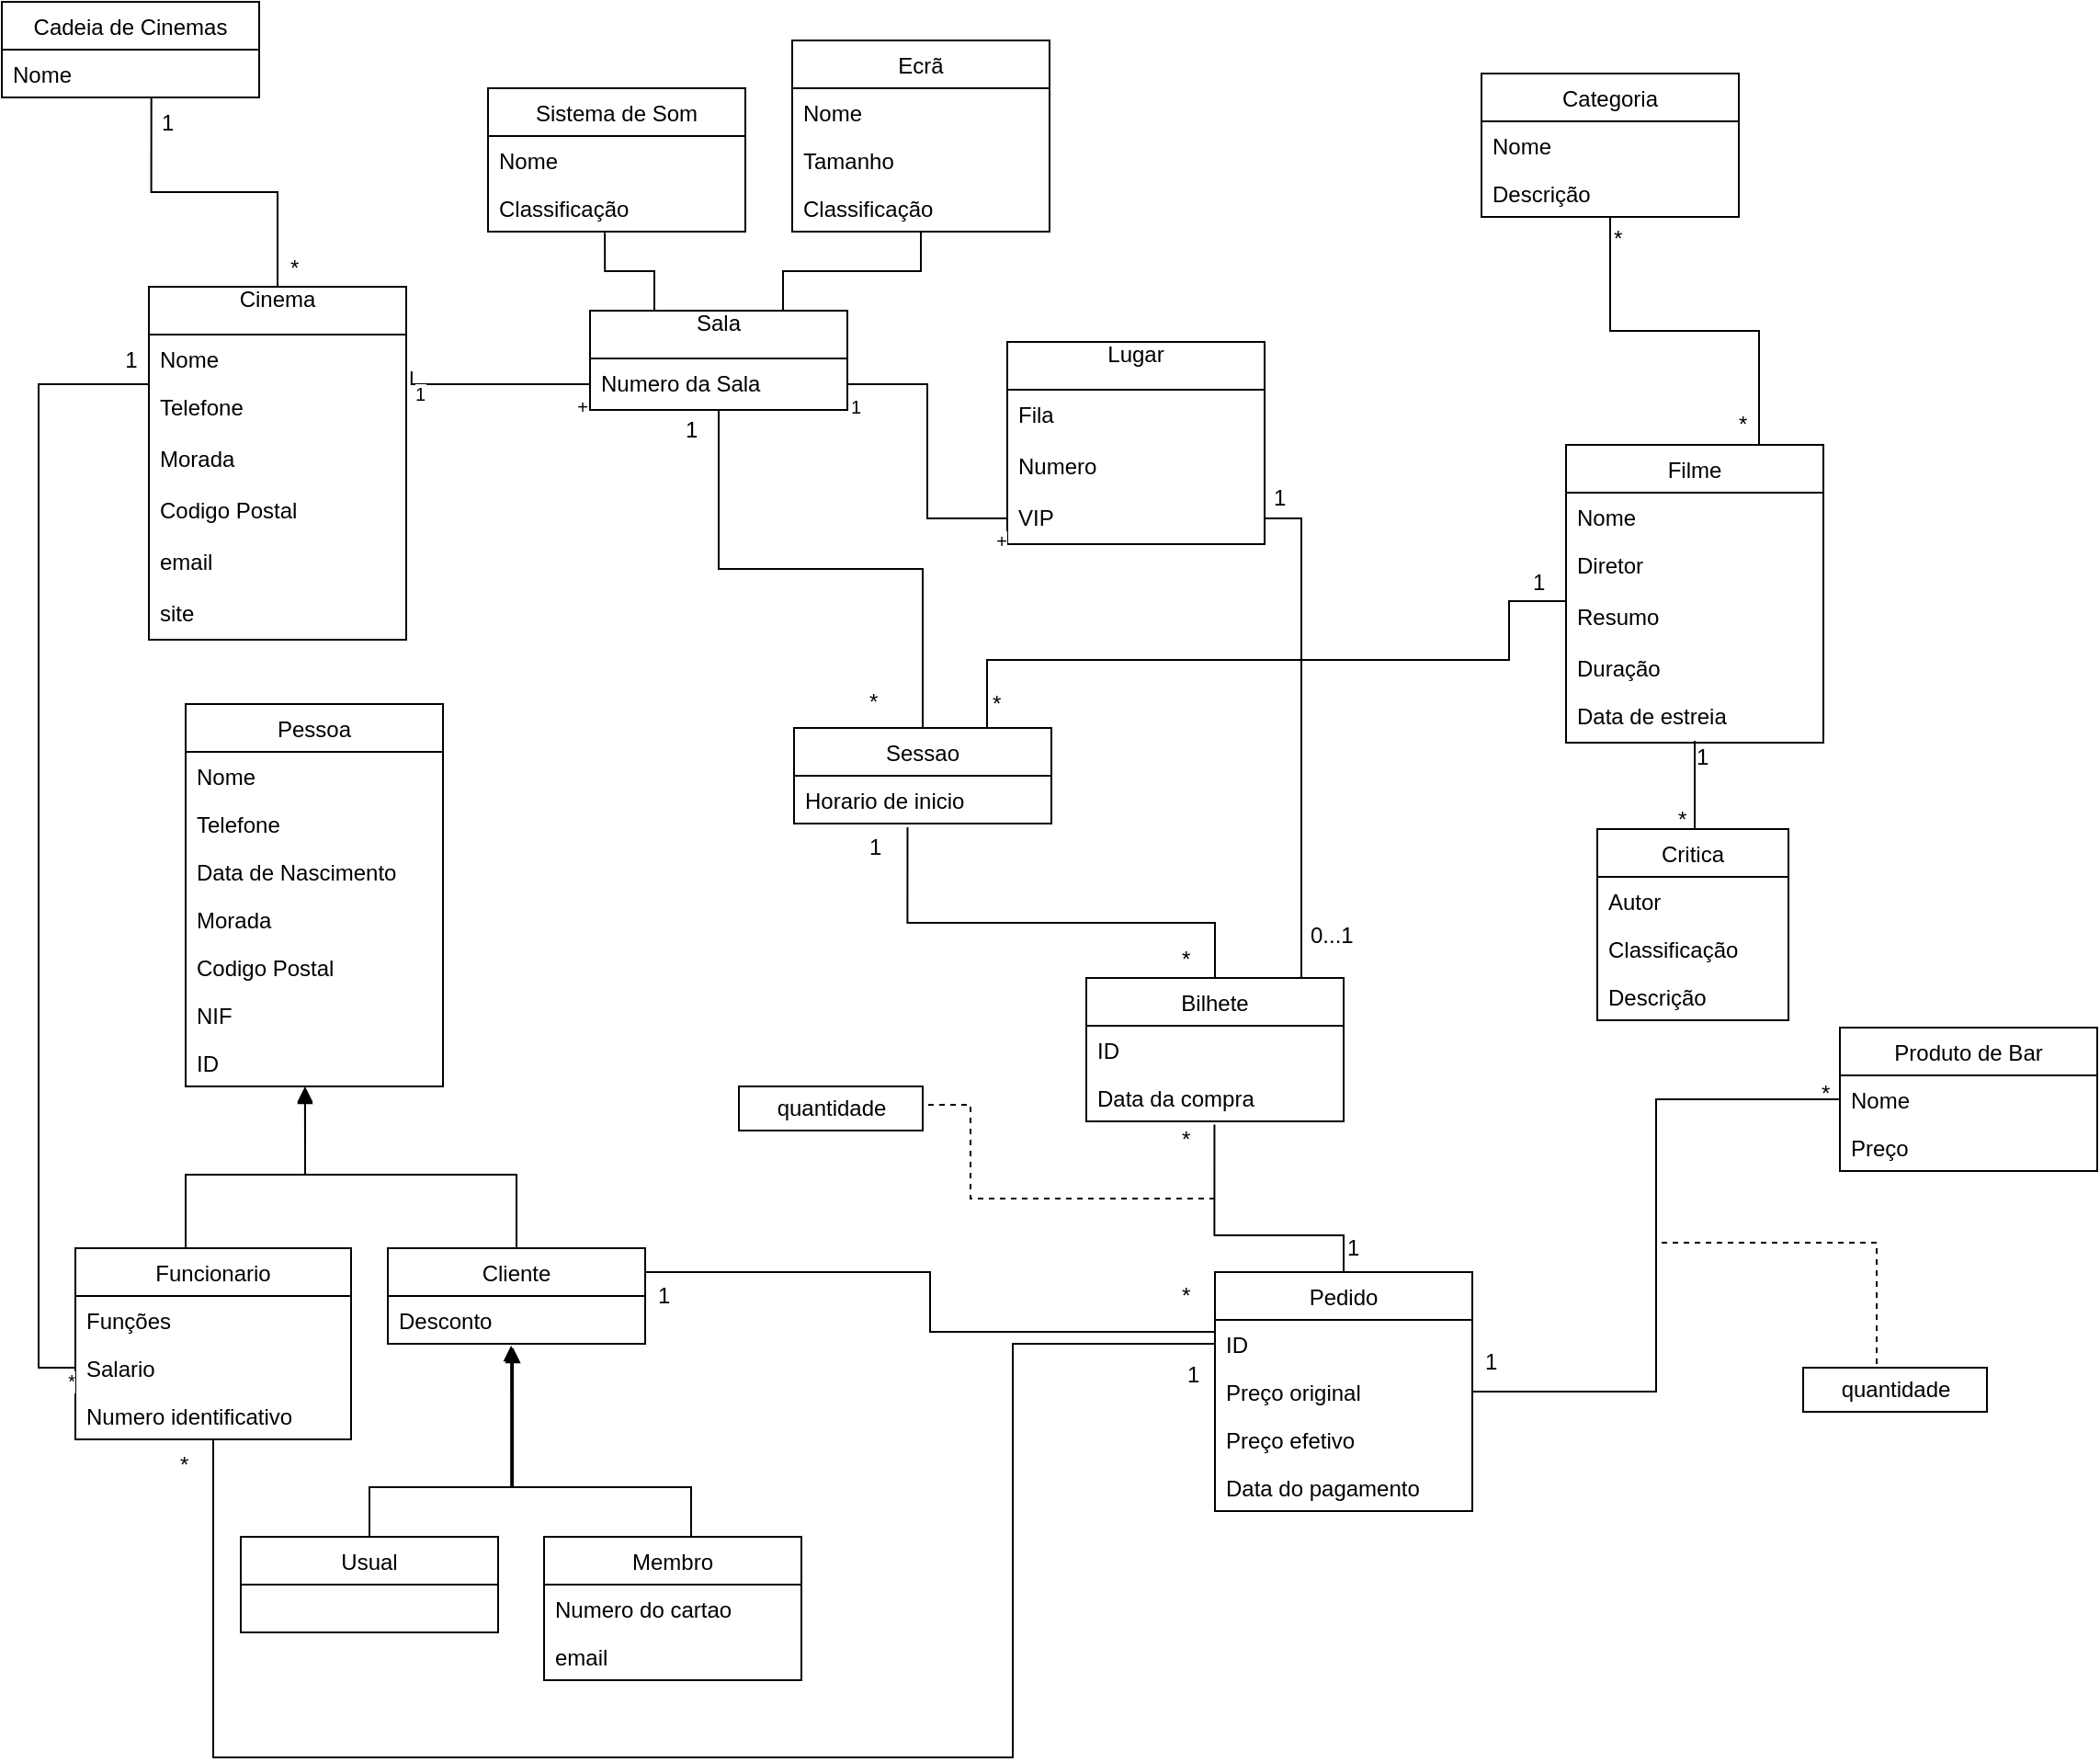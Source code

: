 <mxfile version="10.4.4" type="github"><diagram id="Kp8FJVnR5fd-pl3Z1bte" name="Page-1"><mxGraphModel dx="1327" dy="778" grid="1" gridSize="10" guides="1" tooltips="1" connect="1" arrows="1" fold="1" page="1" pageScale="1" pageWidth="850" pageHeight="1100" math="0" shadow="0"><root><mxCell id="0"/><mxCell id="1" parent="0"/><mxCell id="maXZYBN0RZQK-sku0h1z-110" style="edgeStyle=orthogonalEdgeStyle;rounded=0;orthogonalLoop=1;jettySize=auto;html=1;exitX=0.5;exitY=0;exitDx=0;exitDy=0;entryX=0.581;entryY=1.002;entryDx=0;entryDy=0;entryPerimeter=0;endArrow=none;endFill=0;" parent="1" source="maXZYBN0RZQK-sku0h1z-1" target="maXZYBN0RZQK-sku0h1z-107" edge="1"><mxGeometry relative="1" as="geometry"/></mxCell><mxCell id="maXZYBN0RZQK-sku0h1z-1" value="Cinema&#xA;" style="swimlane;fontStyle=0;childLayout=stackLayout;horizontal=1;startSize=26;fillColor=none;horizontalStack=0;resizeParent=1;resizeParentMax=0;resizeLast=0;collapsible=1;marginBottom=0;" parent="1" vertex="1"><mxGeometry x="100" y="174" width="140" height="192" as="geometry"/></mxCell><mxCell id="maXZYBN0RZQK-sku0h1z-2" value="Nome" style="text;strokeColor=none;fillColor=none;align=left;verticalAlign=top;spacingLeft=4;spacingRight=4;overflow=hidden;rotatable=0;points=[[0,0.5],[1,0.5]];portConstraint=eastwest;" parent="maXZYBN0RZQK-sku0h1z-1" vertex="1"><mxGeometry y="26" width="140" height="26" as="geometry"/></mxCell><mxCell id="maXZYBN0RZQK-sku0h1z-3" value="Telefone" style="text;strokeColor=none;fillColor=none;align=left;verticalAlign=top;spacingLeft=4;spacingRight=4;overflow=hidden;rotatable=0;points=[[0,0.5],[1,0.5]];portConstraint=eastwest;" parent="maXZYBN0RZQK-sku0h1z-1" vertex="1"><mxGeometry y="52" width="140" height="28" as="geometry"/></mxCell><mxCell id="maXZYBN0RZQK-sku0h1z-4" value="Morada" style="text;strokeColor=none;fillColor=none;align=left;verticalAlign=top;spacingLeft=4;spacingRight=4;overflow=hidden;rotatable=0;points=[[0,0.5],[1,0.5]];portConstraint=eastwest;" parent="maXZYBN0RZQK-sku0h1z-1" vertex="1"><mxGeometry y="80" width="140" height="28" as="geometry"/></mxCell><mxCell id="maXZYBN0RZQK-sku0h1z-5" value="Codigo Postal" style="text;strokeColor=none;fillColor=none;align=left;verticalAlign=top;spacingLeft=4;spacingRight=4;overflow=hidden;rotatable=0;points=[[0,0.5],[1,0.5]];portConstraint=eastwest;" parent="maXZYBN0RZQK-sku0h1z-1" vertex="1"><mxGeometry y="108" width="140" height="28" as="geometry"/></mxCell><mxCell id="maXZYBN0RZQK-sku0h1z-6" value="email" style="text;strokeColor=none;fillColor=none;align=left;verticalAlign=top;spacingLeft=4;spacingRight=4;overflow=hidden;rotatable=0;points=[[0,0.5],[1,0.5]];portConstraint=eastwest;" parent="maXZYBN0RZQK-sku0h1z-1" vertex="1"><mxGeometry y="136" width="140" height="28" as="geometry"/></mxCell><mxCell id="maXZYBN0RZQK-sku0h1z-7" value="site" style="text;strokeColor=none;fillColor=none;align=left;verticalAlign=top;spacingLeft=4;spacingRight=4;overflow=hidden;rotatable=0;points=[[0,0.5],[1,0.5]];portConstraint=eastwest;" parent="maXZYBN0RZQK-sku0h1z-1" vertex="1"><mxGeometry y="164" width="140" height="28" as="geometry"/></mxCell><mxCell id="maXZYBN0RZQK-sku0h1z-8" style="edgeStyle=orthogonalEdgeStyle;rounded=0;orthogonalLoop=1;jettySize=auto;html=1;exitX=0.25;exitY=0;exitDx=0;exitDy=0;entryX=0.454;entryY=1.026;entryDx=0;entryDy=0;entryPerimeter=0;endArrow=none;endFill=0;" parent="1" source="maXZYBN0RZQK-sku0h1z-10" target="maXZYBN0RZQK-sku0h1z-100" edge="1"><mxGeometry relative="1" as="geometry"/></mxCell><mxCell id="maXZYBN0RZQK-sku0h1z-9" style="edgeStyle=orthogonalEdgeStyle;rounded=0;orthogonalLoop=1;jettySize=auto;html=1;exitX=0.75;exitY=0;exitDx=0;exitDy=0;entryX=0.5;entryY=1;entryDx=0;entryDy=0;endArrow=none;endFill=0;" parent="1" source="maXZYBN0RZQK-sku0h1z-10" target="maXZYBN0RZQK-sku0h1z-101" edge="1"><mxGeometry relative="1" as="geometry"/></mxCell><mxCell id="maXZYBN0RZQK-sku0h1z-10" value="Sala&#xA;" style="swimlane;fontStyle=0;childLayout=stackLayout;horizontal=1;startSize=26;fillColor=none;horizontalStack=0;resizeParent=1;resizeParentMax=0;resizeLast=0;collapsible=1;marginBottom=0;" parent="1" vertex="1"><mxGeometry x="340" y="187" width="140" height="54" as="geometry"/></mxCell><mxCell id="maXZYBN0RZQK-sku0h1z-11" value="Numero da Sala" style="text;strokeColor=none;fillColor=none;align=left;verticalAlign=top;spacingLeft=4;spacingRight=4;overflow=hidden;rotatable=0;points=[[0,0.5],[1,0.5]];portConstraint=eastwest;" parent="maXZYBN0RZQK-sku0h1z-10" vertex="1"><mxGeometry y="26" width="140" height="28" as="geometry"/></mxCell><mxCell id="maXZYBN0RZQK-sku0h1z-12" value="" style="endArrow=none;html=1;endSize=12;startArrow=none;startSize=14;startFill=0;edgeStyle=orthogonalEdgeStyle;exitX=1.021;exitY=0.769;exitDx=0;exitDy=0;exitPerimeter=0;rounded=0;endFill=0;" parent="1" source="maXZYBN0RZQK-sku0h1z-2" target="maXZYBN0RZQK-sku0h1z-11" edge="1"><mxGeometry relative="1" as="geometry"><mxPoint x="110" y="345" as="sourcePoint"/><mxPoint x="270" y="345" as="targetPoint"/><Array as="points"><mxPoint x="243" y="227"/></Array></mxGeometry></mxCell><mxCell id="maXZYBN0RZQK-sku0h1z-13" value="1" style="resizable=0;html=1;align=left;verticalAlign=top;labelBackgroundColor=#ffffff;fontSize=10;" parent="maXZYBN0RZQK-sku0h1z-12" connectable="0" vertex="1"><mxGeometry x="-1" relative="1" as="geometry"/></mxCell><mxCell id="maXZYBN0RZQK-sku0h1z-14" value="+" style="resizable=0;html=1;align=right;verticalAlign=top;labelBackgroundColor=#ffffff;fontSize=10;" parent="maXZYBN0RZQK-sku0h1z-12" connectable="0" vertex="1"><mxGeometry x="1" relative="1" as="geometry"/></mxCell><mxCell id="maXZYBN0RZQK-sku0h1z-15" value="Lugar&#xA;" style="swimlane;fontStyle=0;childLayout=stackLayout;horizontal=1;startSize=26;fillColor=none;horizontalStack=0;resizeParent=1;resizeParentMax=0;resizeLast=0;collapsible=1;marginBottom=0;" parent="1" vertex="1"><mxGeometry x="567" y="204" width="140" height="110" as="geometry"/></mxCell><mxCell id="maXZYBN0RZQK-sku0h1z-16" value="Fila" style="text;strokeColor=none;fillColor=none;align=left;verticalAlign=top;spacingLeft=4;spacingRight=4;overflow=hidden;rotatable=0;points=[[0,0.5],[1,0.5]];portConstraint=eastwest;" parent="maXZYBN0RZQK-sku0h1z-15" vertex="1"><mxGeometry y="26" width="140" height="28" as="geometry"/></mxCell><mxCell id="maXZYBN0RZQK-sku0h1z-17" value="Numero" style="text;strokeColor=none;fillColor=none;align=left;verticalAlign=top;spacingLeft=4;spacingRight=4;overflow=hidden;rotatable=0;points=[[0,0.5],[1,0.5]];portConstraint=eastwest;" parent="maXZYBN0RZQK-sku0h1z-15" vertex="1"><mxGeometry y="54" width="140" height="28" as="geometry"/></mxCell><mxCell id="maXZYBN0RZQK-sku0h1z-18" value="VIP" style="text;strokeColor=none;fillColor=none;align=left;verticalAlign=top;spacingLeft=4;spacingRight=4;overflow=hidden;rotatable=0;points=[[0,0.5],[1,0.5]];portConstraint=eastwest;" parent="maXZYBN0RZQK-sku0h1z-15" vertex="1"><mxGeometry y="82" width="140" height="28" as="geometry"/></mxCell><mxCell id="maXZYBN0RZQK-sku0h1z-19" value="" style="endArrow=none;html=1;endSize=12;startArrow=none;startSize=14;startFill=0;edgeStyle=orthogonalEdgeStyle;exitX=1;exitY=0.5;exitDx=0;exitDy=0;rounded=0;endFill=0;" parent="1" source="maXZYBN0RZQK-sku0h1z-11" target="maXZYBN0RZQK-sku0h1z-18" edge="1"><mxGeometry relative="1" as="geometry"><mxPoint x="550" y="125" as="sourcePoint"/><mxPoint x="497" y="362" as="targetPoint"/></mxGeometry></mxCell><mxCell id="maXZYBN0RZQK-sku0h1z-20" value="1" style="resizable=0;html=1;align=left;verticalAlign=top;labelBackgroundColor=#ffffff;fontSize=10;" parent="maXZYBN0RZQK-sku0h1z-19" connectable="0" vertex="1"><mxGeometry x="-1" relative="1" as="geometry"/></mxCell><mxCell id="maXZYBN0RZQK-sku0h1z-21" value="+" style="resizable=0;html=1;align=right;verticalAlign=top;labelBackgroundColor=#ffffff;fontSize=10;" parent="maXZYBN0RZQK-sku0h1z-19" connectable="0" vertex="1"><mxGeometry x="1" relative="1" as="geometry"/></mxCell><mxCell id="maXZYBN0RZQK-sku0h1z-22" value="Pessoa" style="swimlane;fontStyle=0;childLayout=stackLayout;horizontal=1;startSize=26;fillColor=none;horizontalStack=0;resizeParent=1;resizeParentMax=0;resizeLast=0;collapsible=1;marginBottom=0;" parent="1" vertex="1"><mxGeometry x="120" y="401" width="140" height="208" as="geometry"/></mxCell><mxCell id="maXZYBN0RZQK-sku0h1z-23" value="Nome" style="text;strokeColor=none;fillColor=none;align=left;verticalAlign=top;spacingLeft=4;spacingRight=4;overflow=hidden;rotatable=0;points=[[0,0.5],[1,0.5]];portConstraint=eastwest;" parent="maXZYBN0RZQK-sku0h1z-22" vertex="1"><mxGeometry y="26" width="140" height="26" as="geometry"/></mxCell><mxCell id="maXZYBN0RZQK-sku0h1z-24" value="Telefone" style="text;strokeColor=none;fillColor=none;align=left;verticalAlign=top;spacingLeft=4;spacingRight=4;overflow=hidden;rotatable=0;points=[[0,0.5],[1,0.5]];portConstraint=eastwest;" parent="maXZYBN0RZQK-sku0h1z-22" vertex="1"><mxGeometry y="52" width="140" height="26" as="geometry"/></mxCell><mxCell id="maXZYBN0RZQK-sku0h1z-25" value="Data de Nascimento" style="text;strokeColor=none;fillColor=none;align=left;verticalAlign=top;spacingLeft=4;spacingRight=4;overflow=hidden;rotatable=0;points=[[0,0.5],[1,0.5]];portConstraint=eastwest;" parent="maXZYBN0RZQK-sku0h1z-22" vertex="1"><mxGeometry y="78" width="140" height="26" as="geometry"/></mxCell><mxCell id="maXZYBN0RZQK-sku0h1z-26" value="Morada" style="text;strokeColor=none;fillColor=none;align=left;verticalAlign=top;spacingLeft=4;spacingRight=4;overflow=hidden;rotatable=0;points=[[0,0.5],[1,0.5]];portConstraint=eastwest;" parent="maXZYBN0RZQK-sku0h1z-22" vertex="1"><mxGeometry y="104" width="140" height="26" as="geometry"/></mxCell><mxCell id="maXZYBN0RZQK-sku0h1z-27" value="Codigo Postal" style="text;strokeColor=none;fillColor=none;align=left;verticalAlign=top;spacingLeft=4;spacingRight=4;overflow=hidden;rotatable=0;points=[[0,0.5],[1,0.5]];portConstraint=eastwest;" parent="maXZYBN0RZQK-sku0h1z-22" vertex="1"><mxGeometry y="130" width="140" height="26" as="geometry"/></mxCell><mxCell id="maXZYBN0RZQK-sku0h1z-28" value="NIF" style="text;strokeColor=none;fillColor=none;align=left;verticalAlign=top;spacingLeft=4;spacingRight=4;overflow=hidden;rotatable=0;points=[[0,0.5],[1,0.5]];portConstraint=eastwest;" parent="maXZYBN0RZQK-sku0h1z-22" vertex="1"><mxGeometry y="156" width="140" height="26" as="geometry"/></mxCell><mxCell id="maXZYBN0RZQK-sku0h1z-29" value="ID" style="text;strokeColor=none;fillColor=none;align=left;verticalAlign=top;spacingLeft=4;spacingRight=4;overflow=hidden;rotatable=0;points=[[0,0.5],[1,0.5]];portConstraint=eastwest;" parent="maXZYBN0RZQK-sku0h1z-22" vertex="1"><mxGeometry y="182" width="140" height="26" as="geometry"/></mxCell><mxCell id="maXZYBN0RZQK-sku0h1z-30" style="edgeStyle=orthogonalEdgeStyle;rounded=0;orthogonalLoop=1;jettySize=auto;html=1;exitX=0.5;exitY=1;exitDx=0;exitDy=0;endArrow=none;endFill=0;entryX=0;entryY=0.75;entryDx=0;entryDy=0;" parent="1" source="maXZYBN0RZQK-sku0h1z-31" target="maXZYBN0RZQK-sku0h1z-81" edge="1"><mxGeometry relative="1" as="geometry"><mxPoint x="560" y="774" as="targetPoint"/><Array as="points"><mxPoint x="135" y="974"/><mxPoint x="570" y="974"/><mxPoint x="570" y="749"/></Array></mxGeometry></mxCell><mxCell id="maXZYBN0RZQK-sku0h1z-31" value="Funcionario" style="swimlane;fontStyle=0;childLayout=stackLayout;horizontal=1;startSize=26;fillColor=none;horizontalStack=0;resizeParent=1;resizeParentMax=0;resizeLast=0;collapsible=1;marginBottom=0;" parent="1" vertex="1"><mxGeometry x="60" y="697" width="150" height="104" as="geometry"/></mxCell><mxCell id="maXZYBN0RZQK-sku0h1z-32" value="Funções" style="text;strokeColor=none;fillColor=none;align=left;verticalAlign=top;spacingLeft=4;spacingRight=4;overflow=hidden;rotatable=0;points=[[0,0.5],[1,0.5]];portConstraint=eastwest;" parent="maXZYBN0RZQK-sku0h1z-31" vertex="1"><mxGeometry y="26" width="150" height="26" as="geometry"/></mxCell><mxCell id="maXZYBN0RZQK-sku0h1z-33" value="Salario" style="text;strokeColor=none;fillColor=none;align=left;verticalAlign=top;spacingLeft=4;spacingRight=4;overflow=hidden;rotatable=0;points=[[0,0.5],[1,0.5]];portConstraint=eastwest;" parent="maXZYBN0RZQK-sku0h1z-31" vertex="1"><mxGeometry y="52" width="150" height="26" as="geometry"/></mxCell><mxCell id="maXZYBN0RZQK-sku0h1z-34" value="Numero identificativo" style="text;strokeColor=none;fillColor=none;align=left;verticalAlign=top;spacingLeft=4;spacingRight=4;overflow=hidden;rotatable=0;points=[[0,0.5],[1,0.5]];portConstraint=eastwest;" parent="maXZYBN0RZQK-sku0h1z-31" vertex="1"><mxGeometry y="78" width="150" height="26" as="geometry"/></mxCell><mxCell id="maXZYBN0RZQK-sku0h1z-35" style="edgeStyle=orthogonalEdgeStyle;rounded=0;orthogonalLoop=1;jettySize=auto;html=1;exitX=1;exitY=0.25;exitDx=0;exitDy=0;entryX=0;entryY=0.25;entryDx=0;entryDy=0;endArrow=none;endFill=0;" parent="1" source="maXZYBN0RZQK-sku0h1z-36" target="maXZYBN0RZQK-sku0h1z-81" edge="1"><mxGeometry relative="1" as="geometry"/></mxCell><mxCell id="maXZYBN0RZQK-sku0h1z-36" value="Cliente" style="swimlane;fontStyle=0;childLayout=stackLayout;horizontal=1;startSize=26;fillColor=none;horizontalStack=0;resizeParent=1;resizeParentMax=0;resizeLast=0;collapsible=1;marginBottom=0;" parent="1" vertex="1"><mxGeometry x="230" y="697" width="140" height="52" as="geometry"/></mxCell><mxCell id="maXZYBN0RZQK-sku0h1z-37" value="Desconto" style="text;strokeColor=none;fillColor=none;align=left;verticalAlign=top;spacingLeft=4;spacingRight=4;overflow=hidden;rotatable=0;points=[[0,0.5],[1,0.5]];portConstraint=eastwest;" parent="maXZYBN0RZQK-sku0h1z-36" vertex="1"><mxGeometry y="26" width="140" height="26" as="geometry"/></mxCell><mxCell id="maXZYBN0RZQK-sku0h1z-38" value="" style="endArrow=block;endFill=1;html=1;edgeStyle=orthogonalEdgeStyle;align=left;verticalAlign=top;exitX=0.5;exitY=0;exitDx=0;exitDy=0;entryX=0.464;entryY=1.038;entryDx=0;entryDy=0;entryPerimeter=0;rounded=0;" parent="1" source="maXZYBN0RZQK-sku0h1z-31" target="maXZYBN0RZQK-sku0h1z-29" edge="1"><mxGeometry x="-1" relative="1" as="geometry"><mxPoint x="60" y="655" as="sourcePoint"/><mxPoint x="220" y="655" as="targetPoint"/><Array as="points"><mxPoint x="120" y="697"/><mxPoint x="120" y="657"/><mxPoint x="185" y="657"/></Array></mxGeometry></mxCell><mxCell id="maXZYBN0RZQK-sku0h1z-39" value="" style="endArrow=block;endFill=1;html=1;edgeStyle=orthogonalEdgeStyle;align=left;verticalAlign=top;exitX=0.5;exitY=0;exitDx=0;exitDy=0;entryX=0.464;entryY=1;entryDx=0;entryDy=0;entryPerimeter=0;rounded=0;" parent="1" source="maXZYBN0RZQK-sku0h1z-36" target="maXZYBN0RZQK-sku0h1z-29" edge="1"><mxGeometry x="-1" relative="1" as="geometry"><mxPoint x="140" y="535" as="sourcePoint"/><mxPoint x="215" y="500" as="targetPoint"/><Array as="points"><mxPoint x="300" y="657"/><mxPoint x="185" y="657"/></Array></mxGeometry></mxCell><mxCell id="maXZYBN0RZQK-sku0h1z-40" value="" style="endArrow=none;html=1;endSize=12;startArrow=none;startSize=14;startFill=0;edgeStyle=orthogonalEdgeStyle;exitX=0;exitY=0.5;exitDx=0;exitDy=0;rounded=0;endFill=0;entryX=0;entryY=0.5;entryDx=0;entryDy=0;" parent="1" source="maXZYBN0RZQK-sku0h1z-2" target="maXZYBN0RZQK-sku0h1z-33" edge="1"><mxGeometry relative="1" as="geometry"><mxPoint x="253" y="296" as="sourcePoint"/><mxPoint x="40" y="435" as="targetPoint"/><Array as="points"><mxPoint x="90" y="227"/><mxPoint x="40" y="227"/><mxPoint x="40" y="590"/></Array></mxGeometry></mxCell><mxCell id="maXZYBN0RZQK-sku0h1z-41" value="*" style="resizable=0;html=1;align=right;verticalAlign=top;labelBackgroundColor=#ffffff;fontSize=10;" parent="maXZYBN0RZQK-sku0h1z-40" connectable="0" vertex="1"><mxGeometry x="1" relative="1" as="geometry"><mxPoint y="-5" as="offset"/></mxGeometry></mxCell><mxCell id="maXZYBN0RZQK-sku0h1z-42" value="1" style="text;html=1;resizable=0;points=[];align=center;verticalAlign=middle;labelBackgroundColor=#ffffff;" parent="maXZYBN0RZQK-sku0h1z-40" vertex="1" connectable="0"><mxGeometry x="-0.939" y="-2" relative="1" as="geometry"><mxPoint x="-5" y="-11" as="offset"/></mxGeometry></mxCell><mxCell id="maXZYBN0RZQK-sku0h1z-43" style="edgeStyle=orthogonalEdgeStyle;rounded=0;orthogonalLoop=1;jettySize=auto;html=1;exitX=0.5;exitY=0;exitDx=0;exitDy=0;startArrow=none;startFill=0;sourcePerimeterSpacing=-1;endArrow=block;endFill=1;targetPerimeterSpacing=0;entryX=0.486;entryY=1.077;entryDx=0;entryDy=0;entryPerimeter=0;" parent="1" source="maXZYBN0RZQK-sku0h1z-44" target="maXZYBN0RZQK-sku0h1z-37" edge="1"><mxGeometry relative="1" as="geometry"><mxPoint x="311" y="803" as="targetPoint"/><Array as="points"><mxPoint x="220" y="827"/><mxPoint x="298" y="827"/></Array></mxGeometry></mxCell><mxCell id="maXZYBN0RZQK-sku0h1z-44" value="Usual" style="swimlane;fontStyle=0;childLayout=stackLayout;horizontal=1;startSize=26;fillColor=none;horizontalStack=0;resizeParent=1;resizeParentMax=0;resizeLast=0;collapsible=1;marginBottom=0;" parent="1" vertex="1"><mxGeometry x="150" y="854" width="140" height="52" as="geometry"/></mxCell><mxCell id="maXZYBN0RZQK-sku0h1z-45" style="edgeStyle=orthogonalEdgeStyle;rounded=0;orthogonalLoop=1;jettySize=auto;html=1;exitX=0.5;exitY=0;exitDx=0;exitDy=0;entryX=0.479;entryY=1.038;entryDx=0;entryDy=0;entryPerimeter=0;startArrow=none;startFill=0;sourcePerimeterSpacing=-1;endArrow=block;endFill=1;targetPerimeterSpacing=0;" parent="1" source="maXZYBN0RZQK-sku0h1z-46" target="maXZYBN0RZQK-sku0h1z-37" edge="1"><mxGeometry relative="1" as="geometry"><Array as="points"><mxPoint x="395" y="854"/><mxPoint x="395" y="827"/><mxPoint x="297" y="827"/></Array><mxPoint x="310" y="801" as="targetPoint"/></mxGeometry></mxCell><mxCell id="maXZYBN0RZQK-sku0h1z-46" value="Membro" style="swimlane;fontStyle=0;childLayout=stackLayout;horizontal=1;startSize=26;fillColor=none;horizontalStack=0;resizeParent=1;resizeParentMax=0;resizeLast=0;collapsible=1;marginBottom=0;" parent="1" vertex="1"><mxGeometry x="315" y="854" width="140" height="78" as="geometry"/></mxCell><mxCell id="maXZYBN0RZQK-sku0h1z-47" value="Numero do cartao" style="text;strokeColor=none;fillColor=none;align=left;verticalAlign=top;spacingLeft=4;spacingRight=4;overflow=hidden;rotatable=0;points=[[0,0.5],[1,0.5]];portConstraint=eastwest;" parent="maXZYBN0RZQK-sku0h1z-46" vertex="1"><mxGeometry y="26" width="140" height="26" as="geometry"/></mxCell><mxCell id="maXZYBN0RZQK-sku0h1z-48" value="email" style="text;strokeColor=none;fillColor=none;align=left;verticalAlign=top;spacingLeft=4;spacingRight=4;overflow=hidden;rotatable=0;points=[[0,0.5],[1,0.5]];portConstraint=eastwest;" parent="maXZYBN0RZQK-sku0h1z-46" vertex="1"><mxGeometry y="52" width="140" height="26" as="geometry"/></mxCell><mxCell id="maXZYBN0RZQK-sku0h1z-49" value="" style="edgeStyle=orthogonalEdgeStyle;rounded=0;orthogonalLoop=1;jettySize=auto;html=1;startArrow=none;startFill=0;sourcePerimeterSpacing=-1;endArrow=none;endFill=0;targetPerimeterSpacing=0;" parent="1" source="maXZYBN0RZQK-sku0h1z-50" target="maXZYBN0RZQK-sku0h1z-57" edge="1"><mxGeometry relative="1" as="geometry"><Array as="points"><mxPoint x="941" y="460"/><mxPoint x="941" y="460"/></Array></mxGeometry></mxCell><mxCell id="wNQNvlJ7St3fhFIZK6wH-5" style="edgeStyle=orthogonalEdgeStyle;rounded=0;orthogonalLoop=1;jettySize=auto;html=1;exitX=0.75;exitY=0;exitDx=0;exitDy=0;entryX=0.5;entryY=1;entryDx=0;entryDy=0;endArrow=none;endFill=0;" edge="1" parent="1" source="maXZYBN0RZQK-sku0h1z-50" target="wNQNvlJ7St3fhFIZK6wH-1"><mxGeometry relative="1" as="geometry"/></mxCell><mxCell id="maXZYBN0RZQK-sku0h1z-50" value="Filme" style="swimlane;fontStyle=0;childLayout=stackLayout;horizontal=1;startSize=26;fillColor=none;horizontalStack=0;resizeParent=1;resizeParentMax=0;resizeLast=0;collapsible=1;marginBottom=0;" parent="1" vertex="1"><mxGeometry x="871" y="260" width="140" height="162" as="geometry"/></mxCell><mxCell id="maXZYBN0RZQK-sku0h1z-51" value="Nome" style="text;strokeColor=none;fillColor=none;align=left;verticalAlign=top;spacingLeft=4;spacingRight=4;overflow=hidden;rotatable=0;points=[[0,0.5],[1,0.5]];portConstraint=eastwest;" parent="maXZYBN0RZQK-sku0h1z-50" vertex="1"><mxGeometry y="26" width="140" height="26" as="geometry"/></mxCell><mxCell id="wNQNvlJ7St3fhFIZK6wH-9" value="Diretor" style="text;strokeColor=none;fillColor=none;align=left;verticalAlign=top;spacingLeft=4;spacingRight=4;overflow=hidden;rotatable=0;points=[[0,0.5],[1,0.5]];portConstraint=eastwest;" vertex="1" parent="maXZYBN0RZQK-sku0h1z-50"><mxGeometry y="52" width="140" height="28" as="geometry"/></mxCell><mxCell id="maXZYBN0RZQK-sku0h1z-56" value="Resumo" style="text;strokeColor=none;fillColor=none;align=left;verticalAlign=top;spacingLeft=4;spacingRight=4;overflow=hidden;rotatable=0;points=[[0,0.5],[1,0.5]];portConstraint=eastwest;" parent="maXZYBN0RZQK-sku0h1z-50" vertex="1"><mxGeometry y="80" width="140" height="28" as="geometry"/></mxCell><mxCell id="maXZYBN0RZQK-sku0h1z-52" value="Duração" style="text;strokeColor=none;fillColor=none;align=left;verticalAlign=top;spacingLeft=4;spacingRight=4;overflow=hidden;rotatable=0;points=[[0,0.5],[1,0.5]];portConstraint=eastwest;" parent="maXZYBN0RZQK-sku0h1z-50" vertex="1"><mxGeometry y="108" width="140" height="26" as="geometry"/></mxCell><mxCell id="maXZYBN0RZQK-sku0h1z-54" value="Data de estreia" style="text;strokeColor=none;fillColor=none;align=left;verticalAlign=top;spacingLeft=4;spacingRight=4;overflow=hidden;rotatable=0;points=[[0,0.5],[1,0.5]];portConstraint=eastwest;" parent="maXZYBN0RZQK-sku0h1z-50" vertex="1"><mxGeometry y="134" width="140" height="28" as="geometry"/></mxCell><mxCell id="maXZYBN0RZQK-sku0h1z-57" value="Critica" style="swimlane;fontStyle=0;childLayout=stackLayout;horizontal=1;startSize=26;fillColor=none;horizontalStack=0;resizeParent=1;resizeParentMax=0;resizeLast=0;collapsible=1;marginBottom=0;direction=east;" parent="1" vertex="1"><mxGeometry x="888" y="469" width="104" height="104" as="geometry"/></mxCell><mxCell id="maXZYBN0RZQK-sku0h1z-58" value="Autor" style="text;strokeColor=none;fillColor=none;align=left;verticalAlign=top;spacingLeft=4;spacingRight=4;overflow=hidden;rotatable=0;points=[[0,0.5],[1,0.5]];portConstraint=eastwest;" parent="maXZYBN0RZQK-sku0h1z-57" vertex="1"><mxGeometry y="26" width="104" height="26" as="geometry"/></mxCell><mxCell id="maXZYBN0RZQK-sku0h1z-59" value="Classificação" style="text;strokeColor=none;fillColor=none;align=left;verticalAlign=top;spacingLeft=4;spacingRight=4;overflow=hidden;rotatable=0;points=[[0,0.5],[1,0.5]];portConstraint=eastwest;" parent="maXZYBN0RZQK-sku0h1z-57" vertex="1"><mxGeometry y="52" width="104" height="26" as="geometry"/></mxCell><mxCell id="maXZYBN0RZQK-sku0h1z-60" value="Descrição" style="text;strokeColor=none;fillColor=none;align=left;verticalAlign=top;spacingLeft=4;spacingRight=4;overflow=hidden;rotatable=0;points=[[0,0.5],[1,0.5]];portConstraint=eastwest;" parent="maXZYBN0RZQK-sku0h1z-57" vertex="1"><mxGeometry y="78" width="104" height="26" as="geometry"/></mxCell><mxCell id="maXZYBN0RZQK-sku0h1z-61" style="edgeStyle=orthogonalEdgeStyle;rounded=0;orthogonalLoop=1;jettySize=auto;html=1;exitX=0.75;exitY=0;exitDx=0;exitDy=0;entryX=0;entryY=0.5;entryDx=0;entryDy=0;startArrow=none;startFill=0;sourcePerimeterSpacing=-1;endArrow=none;endFill=0;targetPerimeterSpacing=0;" parent="1" source="maXZYBN0RZQK-sku0h1z-63" target="maXZYBN0RZQK-sku0h1z-52" edge="1"><mxGeometry relative="1" as="geometry"><Array as="points"><mxPoint x="556" y="377"/><mxPoint x="840" y="377"/><mxPoint x="840" y="345"/><mxPoint x="871" y="345"/></Array></mxGeometry></mxCell><mxCell id="maXZYBN0RZQK-sku0h1z-62" style="edgeStyle=orthogonalEdgeStyle;rounded=0;orthogonalLoop=1;jettySize=auto;html=1;exitX=0.5;exitY=0;exitDx=0;exitDy=0;entryX=0.5;entryY=1;entryDx=0;entryDy=0;endArrow=none;endFill=0;" parent="1" source="maXZYBN0RZQK-sku0h1z-63" target="maXZYBN0RZQK-sku0h1z-10" edge="1"><mxGeometry relative="1" as="geometry"/></mxCell><mxCell id="maXZYBN0RZQK-sku0h1z-63" value="Sessao" style="swimlane;fontStyle=0;childLayout=stackLayout;horizontal=1;startSize=26;fillColor=none;horizontalStack=0;resizeParent=1;resizeParentMax=0;resizeLast=0;collapsible=1;marginBottom=0;" parent="1" vertex="1"><mxGeometry x="451" y="414" width="140" height="52" as="geometry"/></mxCell><mxCell id="maXZYBN0RZQK-sku0h1z-64" value="Horario de inicio" style="text;strokeColor=none;fillColor=none;align=left;verticalAlign=top;spacingLeft=4;spacingRight=4;overflow=hidden;rotatable=0;points=[[0,0.5],[1,0.5]];portConstraint=eastwest;" parent="maXZYBN0RZQK-sku0h1z-63" vertex="1"><mxGeometry y="26" width="140" height="26" as="geometry"/></mxCell><mxCell id="maXZYBN0RZQK-sku0h1z-105" style="edgeStyle=orthogonalEdgeStyle;rounded=0;orthogonalLoop=1;jettySize=auto;html=1;exitX=0.75;exitY=0;exitDx=0;exitDy=0;endArrow=none;endFill=0;" parent="1" source="maXZYBN0RZQK-sku0h1z-65" target="maXZYBN0RZQK-sku0h1z-18" edge="1"><mxGeometry relative="1" as="geometry"><Array as="points"><mxPoint x="727" y="550"/><mxPoint x="727" y="300"/></Array></mxGeometry></mxCell><mxCell id="maXZYBN0RZQK-sku0h1z-65" value="Bilhete" style="swimlane;fontStyle=0;childLayout=stackLayout;horizontal=1;startSize=26;fillColor=none;horizontalStack=0;resizeParent=1;resizeParentMax=0;resizeLast=0;collapsible=1;marginBottom=0;" parent="1" vertex="1"><mxGeometry x="610" y="550" width="140" height="78" as="geometry"/></mxCell><mxCell id="maXZYBN0RZQK-sku0h1z-66" value="ID" style="text;strokeColor=none;fillColor=none;align=left;verticalAlign=top;spacingLeft=4;spacingRight=4;overflow=hidden;rotatable=0;points=[[0,0.5],[1,0.5]];portConstraint=eastwest;" parent="maXZYBN0RZQK-sku0h1z-65" vertex="1"><mxGeometry y="26" width="140" height="26" as="geometry"/></mxCell><mxCell id="maXZYBN0RZQK-sku0h1z-121" value="Data da compra" style="text;strokeColor=none;fillColor=none;align=left;verticalAlign=top;spacingLeft=4;spacingRight=4;overflow=hidden;rotatable=0;points=[[0,0.5],[1,0.5]];portConstraint=eastwest;" parent="maXZYBN0RZQK-sku0h1z-65" vertex="1"><mxGeometry y="52" width="140" height="26" as="geometry"/></mxCell><mxCell id="maXZYBN0RZQK-sku0h1z-67" style="edgeStyle=orthogonalEdgeStyle;rounded=0;orthogonalLoop=1;jettySize=auto;html=1;entryX=0.5;entryY=0;entryDx=0;entryDy=0;startArrow=none;startFill=0;sourcePerimeterSpacing=-1;endArrow=none;endFill=0;targetPerimeterSpacing=0;exitX=0.441;exitY=1.076;exitDx=0;exitDy=0;exitPerimeter=0;" parent="1" source="maXZYBN0RZQK-sku0h1z-64" target="maXZYBN0RZQK-sku0h1z-65" edge="1"><mxGeometry relative="1" as="geometry"><mxPoint x="514" y="493" as="sourcePoint"/><Array as="points"><mxPoint x="513" y="520"/><mxPoint x="680" y="520"/></Array></mxGeometry></mxCell><mxCell id="maXZYBN0RZQK-sku0h1z-68" value="1" style="text;html=1;resizable=0;points=[];autosize=1;align=left;verticalAlign=top;spacingTop=-4;" parent="1" vertex="1"><mxGeometry x="490" y="469" width="20" height="20" as="geometry"/></mxCell><mxCell id="maXZYBN0RZQK-sku0h1z-69" value="*" style="text;html=1;resizable=0;points=[];autosize=1;align=left;verticalAlign=top;spacingTop=-4;" parent="1" vertex="1"><mxGeometry x="660" y="530" width="20" height="20" as="geometry"/></mxCell><mxCell id="maXZYBN0RZQK-sku0h1z-70" value="1" style="text;html=1;resizable=0;points=[];autosize=1;align=left;verticalAlign=top;spacingTop=-4;" parent="1" vertex="1"><mxGeometry x="375" y="713" width="20" height="20" as="geometry"/></mxCell><mxCell id="maXZYBN0RZQK-sku0h1z-71" value="*" style="text;html=1;resizable=0;points=[];autosize=1;align=left;verticalAlign=top;spacingTop=-4;" parent="1" vertex="1"><mxGeometry x="660" y="628" width="20" height="20" as="geometry"/></mxCell><mxCell id="maXZYBN0RZQK-sku0h1z-72" value="*" style="text;html=1;resizable=0;points=[];autosize=1;align=left;verticalAlign=top;spacingTop=-4;" parent="1" vertex="1"><mxGeometry x="490" y="390" width="20" height="20" as="geometry"/></mxCell><mxCell id="maXZYBN0RZQK-sku0h1z-73" value="1" style="text;html=1;resizable=0;points=[];autosize=1;align=left;verticalAlign=top;spacingTop=-4;" parent="1" vertex="1"><mxGeometry x="390" y="242" width="20" height="20" as="geometry"/></mxCell><mxCell id="maXZYBN0RZQK-sku0h1z-74" style="edgeStyle=orthogonalEdgeStyle;rounded=0;orthogonalLoop=1;jettySize=auto;html=1;exitX=0.5;exitY=0;exitDx=0;exitDy=0;endArrow=none;endFill=0;dashed=1;" parent="1" source="maXZYBN0RZQK-sku0h1z-75" edge="1"><mxGeometry relative="1" as="geometry"><mxPoint x="920" y="694" as="targetPoint"/><Array as="points"><mxPoint x="1040" y="694"/></Array></mxGeometry></mxCell><mxCell id="maXZYBN0RZQK-sku0h1z-75" value="quantidade" style="html=1;" parent="1" vertex="1"><mxGeometry x="1000" y="762" width="100" height="24" as="geometry"/></mxCell><mxCell id="maXZYBN0RZQK-sku0h1z-80" style="edgeStyle=orthogonalEdgeStyle;rounded=0;orthogonalLoop=1;jettySize=auto;html=1;exitX=0.5;exitY=0;exitDx=0;exitDy=0;entryX=0.498;entryY=1.066;entryDx=0;entryDy=0;entryPerimeter=0;endArrow=none;endFill=0;" parent="1" source="maXZYBN0RZQK-sku0h1z-81" target="maXZYBN0RZQK-sku0h1z-121" edge="1"><mxGeometry relative="1" as="geometry"><Array as="points"><mxPoint x="750" y="690"/><mxPoint x="680" y="690"/></Array></mxGeometry></mxCell><mxCell id="maXZYBN0RZQK-sku0h1z-81" value="Pedido" style="swimlane;fontStyle=0;childLayout=stackLayout;horizontal=1;startSize=26;fillColor=none;horizontalStack=0;resizeParent=1;resizeParentMax=0;resizeLast=0;collapsible=1;marginBottom=0;" parent="1" vertex="1"><mxGeometry x="680" y="710" width="140" height="130" as="geometry"/></mxCell><mxCell id="maXZYBN0RZQK-sku0h1z-120" value="ID" style="text;strokeColor=none;fillColor=none;align=left;verticalAlign=top;spacingLeft=4;spacingRight=4;overflow=hidden;rotatable=0;points=[[0,0.5],[1,0.5]];portConstraint=eastwest;" parent="maXZYBN0RZQK-sku0h1z-81" vertex="1"><mxGeometry y="26" width="140" height="26" as="geometry"/></mxCell><mxCell id="maXZYBN0RZQK-sku0h1z-79" value="Preço original" style="text;strokeColor=none;fillColor=none;align=left;verticalAlign=top;spacingLeft=4;spacingRight=4;overflow=hidden;rotatable=0;points=[[0,0.5],[1,0.5]];portConstraint=eastwest;" parent="maXZYBN0RZQK-sku0h1z-81" vertex="1"><mxGeometry y="52" width="140" height="26" as="geometry"/></mxCell><mxCell id="maXZYBN0RZQK-sku0h1z-125" value="Preço efetivo" style="text;strokeColor=none;fillColor=none;align=left;verticalAlign=top;spacingLeft=4;spacingRight=4;overflow=hidden;rotatable=0;points=[[0,0.5],[1,0.5]];portConstraint=eastwest;" parent="maXZYBN0RZQK-sku0h1z-81" vertex="1"><mxGeometry y="78" width="140" height="26" as="geometry"/></mxCell><mxCell id="maXZYBN0RZQK-sku0h1z-124" value="Data do pagamento" style="text;strokeColor=none;fillColor=none;align=left;verticalAlign=top;spacingLeft=4;spacingRight=4;overflow=hidden;rotatable=0;points=[[0,0.5],[1,0.5]];portConstraint=eastwest;" parent="maXZYBN0RZQK-sku0h1z-81" vertex="1"><mxGeometry y="104" width="140" height="26" as="geometry"/></mxCell><mxCell id="maXZYBN0RZQK-sku0h1z-82" value="1" style="text;html=1;resizable=0;points=[];autosize=1;align=left;verticalAlign=top;spacingTop=-4;" parent="1" vertex="1"><mxGeometry x="750" y="687" width="20" height="20" as="geometry"/></mxCell><mxCell id="maXZYBN0RZQK-sku0h1z-83" value="Produto de Bar" style="swimlane;fontStyle=0;childLayout=stackLayout;horizontal=1;startSize=26;fillColor=none;horizontalStack=0;resizeParent=1;resizeParentMax=0;resizeLast=0;collapsible=1;marginBottom=0;" parent="1" vertex="1"><mxGeometry x="1020" y="577" width="140" height="78" as="geometry"/></mxCell><mxCell id="maXZYBN0RZQK-sku0h1z-84" value="Nome" style="text;strokeColor=none;fillColor=none;align=left;verticalAlign=top;spacingLeft=4;spacingRight=4;overflow=hidden;rotatable=0;points=[[0,0.5],[1,0.5]];portConstraint=eastwest;" parent="maXZYBN0RZQK-sku0h1z-83" vertex="1"><mxGeometry y="26" width="140" height="26" as="geometry"/></mxCell><mxCell id="maXZYBN0RZQK-sku0h1z-85" value="Preço" style="text;strokeColor=none;fillColor=none;align=left;verticalAlign=top;spacingLeft=4;spacingRight=4;overflow=hidden;rotatable=0;points=[[0,0.5],[1,0.5]];portConstraint=eastwest;" parent="maXZYBN0RZQK-sku0h1z-83" vertex="1"><mxGeometry y="52" width="140" height="26" as="geometry"/></mxCell><mxCell id="maXZYBN0RZQK-sku0h1z-86" style="edgeStyle=orthogonalEdgeStyle;rounded=0;orthogonalLoop=1;jettySize=auto;html=1;exitX=0;exitY=0.5;exitDx=0;exitDy=0;entryX=1;entryY=0.5;entryDx=0;entryDy=0;endArrow=none;endFill=0;" parent="1" source="maXZYBN0RZQK-sku0h1z-84" target="maXZYBN0RZQK-sku0h1z-81" edge="1"><mxGeometry relative="1" as="geometry"/></mxCell><mxCell id="maXZYBN0RZQK-sku0h1z-87" value="1" style="text;html=1;resizable=0;points=[];autosize=1;align=left;verticalAlign=top;spacingTop=-4;" parent="1" vertex="1"><mxGeometry x="663" y="756" width="20" height="20" as="geometry"/></mxCell><mxCell id="maXZYBN0RZQK-sku0h1z-88" value="*" style="text;html=1;resizable=0;points=[];autosize=1;align=left;verticalAlign=top;spacingTop=-4;" parent="1" vertex="1"><mxGeometry x="115" y="805" width="20" height="20" as="geometry"/></mxCell><mxCell id="maXZYBN0RZQK-sku0h1z-91" value="*" style="text;html=1;resizable=0;points=[];autosize=1;align=left;verticalAlign=top;spacingTop=-4;" parent="1" vertex="1"><mxGeometry x="1008" y="603" width="20" height="20" as="geometry"/></mxCell><mxCell id="maXZYBN0RZQK-sku0h1z-92" value="1" style="text;html=1;resizable=0;points=[];autosize=1;align=left;verticalAlign=top;spacingTop=-4;" parent="1" vertex="1"><mxGeometry x="825" y="749" width="20" height="20" as="geometry"/></mxCell><mxCell id="maXZYBN0RZQK-sku0h1z-93" value="*" style="text;html=1;resizable=0;points=[];autosize=1;align=left;verticalAlign=top;spacingTop=-4;" parent="1" vertex="1"><mxGeometry x="557" y="391" width="20" height="20" as="geometry"/></mxCell><mxCell id="maXZYBN0RZQK-sku0h1z-94" value="1" style="text;html=1;resizable=0;points=[];autosize=1;align=left;verticalAlign=top;spacingTop=-4;" parent="1" vertex="1"><mxGeometry x="851" y="325" width="20" height="20" as="geometry"/></mxCell><mxCell id="maXZYBN0RZQK-sku0h1z-95" value="1" style="text;html=1;resizable=0;points=[];autosize=1;align=left;verticalAlign=top;spacingTop=-4;" parent="1" vertex="1"><mxGeometry x="940" y="420" width="20" height="20" as="geometry"/></mxCell><mxCell id="maXZYBN0RZQK-sku0h1z-96" value="&lt;div&gt;*&lt;/div&gt;&lt;div&gt;&lt;br&gt;&lt;/div&gt;" style="text;html=1;resizable=0;points=[];autosize=1;align=left;verticalAlign=top;spacingTop=-4;" parent="1" vertex="1"><mxGeometry x="930" y="454" width="20" height="30" as="geometry"/></mxCell><mxCell id="maXZYBN0RZQK-sku0h1z-97" value="*" style="text;html=1;resizable=0;points=[];autosize=1;align=left;verticalAlign=top;spacingTop=-4;" parent="1" vertex="1"><mxGeometry x="660" y="713" width="20" height="20" as="geometry"/></mxCell><mxCell id="maXZYBN0RZQK-sku0h1z-98" value="Sistema de Som" style="swimlane;fontStyle=0;childLayout=stackLayout;horizontal=1;startSize=26;fillColor=none;horizontalStack=0;resizeParent=1;resizeParentMax=0;resizeLast=0;collapsible=1;marginBottom=0;" parent="1" vertex="1"><mxGeometry x="284.5" y="66" width="140" height="78" as="geometry"/></mxCell><mxCell id="maXZYBN0RZQK-sku0h1z-99" value="Nome" style="text;strokeColor=none;fillColor=none;align=left;verticalAlign=top;spacingLeft=4;spacingRight=4;overflow=hidden;rotatable=0;points=[[0,0.5],[1,0.5]];portConstraint=eastwest;" parent="maXZYBN0RZQK-sku0h1z-98" vertex="1"><mxGeometry y="26" width="140" height="26" as="geometry"/></mxCell><mxCell id="maXZYBN0RZQK-sku0h1z-100" value="Classificação" style="text;strokeColor=none;fillColor=none;align=left;verticalAlign=top;spacingLeft=4;spacingRight=4;overflow=hidden;rotatable=0;points=[[0,0.5],[1,0.5]];portConstraint=eastwest;" parent="maXZYBN0RZQK-sku0h1z-98" vertex="1"><mxGeometry y="52" width="140" height="26" as="geometry"/></mxCell><mxCell id="maXZYBN0RZQK-sku0h1z-101" value="Ecrã" style="swimlane;fontStyle=0;childLayout=stackLayout;horizontal=1;startSize=26;fillColor=none;horizontalStack=0;resizeParent=1;resizeParentMax=0;resizeLast=0;collapsible=1;marginBottom=0;" parent="1" vertex="1"><mxGeometry x="450" y="40" width="140" height="104" as="geometry"/></mxCell><mxCell id="maXZYBN0RZQK-sku0h1z-102" value="Nome" style="text;strokeColor=none;fillColor=none;align=left;verticalAlign=top;spacingLeft=4;spacingRight=4;overflow=hidden;rotatable=0;points=[[0,0.5],[1,0.5]];portConstraint=eastwest;" parent="maXZYBN0RZQK-sku0h1z-101" vertex="1"><mxGeometry y="26" width="140" height="26" as="geometry"/></mxCell><mxCell id="maXZYBN0RZQK-sku0h1z-103" value="Tamanho" style="text;strokeColor=none;fillColor=none;align=left;verticalAlign=top;spacingLeft=4;spacingRight=4;overflow=hidden;rotatable=0;points=[[0,0.5],[1,0.5]];portConstraint=eastwest;" parent="maXZYBN0RZQK-sku0h1z-101" vertex="1"><mxGeometry y="52" width="140" height="26" as="geometry"/></mxCell><mxCell id="maXZYBN0RZQK-sku0h1z-104" value="Classificação" style="text;strokeColor=none;fillColor=none;align=left;verticalAlign=top;spacingLeft=4;spacingRight=4;overflow=hidden;rotatable=0;points=[[0,0.5],[1,0.5]];portConstraint=eastwest;" parent="maXZYBN0RZQK-sku0h1z-101" vertex="1"><mxGeometry y="78" width="140" height="26" as="geometry"/></mxCell><mxCell id="maXZYBN0RZQK-sku0h1z-106" value="Cadeia de Cinemas" style="swimlane;fontStyle=0;childLayout=stackLayout;horizontal=1;startSize=26;fillColor=none;horizontalStack=0;resizeParent=1;resizeParentMax=0;resizeLast=0;collapsible=1;marginBottom=0;" parent="1" vertex="1"><mxGeometry x="20" y="19" width="140" height="52" as="geometry"/></mxCell><mxCell id="maXZYBN0RZQK-sku0h1z-107" value="Nome&#xA;" style="text;strokeColor=none;fillColor=none;align=left;verticalAlign=top;spacingLeft=4;spacingRight=4;overflow=hidden;rotatable=0;points=[[0,0.5],[1,0.5]];portConstraint=eastwest;" parent="maXZYBN0RZQK-sku0h1z-106" vertex="1"><mxGeometry y="26" width="140" height="26" as="geometry"/></mxCell><mxCell id="maXZYBN0RZQK-sku0h1z-111" value="1" style="text;html=1;resizable=0;points=[];autosize=1;align=left;verticalAlign=top;spacingTop=-4;" parent="1" vertex="1"><mxGeometry x="105" y="75" width="20" height="20" as="geometry"/></mxCell><mxCell id="maXZYBN0RZQK-sku0h1z-112" value="*" style="text;html=1;resizable=0;points=[];autosize=1;align=left;verticalAlign=top;spacingTop=-4;" parent="1" vertex="1"><mxGeometry x="175" y="154" width="20" height="20" as="geometry"/></mxCell><mxCell id="maXZYBN0RZQK-sku0h1z-116" value="&lt;div&gt;0...1&lt;/div&gt;&lt;div&gt;&lt;br&gt;&lt;/div&gt;" style="text;html=1;resizable=0;points=[];autosize=1;align=left;verticalAlign=top;spacingTop=-4;" parent="1" vertex="1"><mxGeometry x="730" y="517" width="40" height="30" as="geometry"/></mxCell><mxCell id="maXZYBN0RZQK-sku0h1z-117" value="1" style="text;html=1;resizable=0;points=[];autosize=1;align=left;verticalAlign=top;spacingTop=-4;" parent="1" vertex="1"><mxGeometry x="710" y="279" width="20" height="20" as="geometry"/></mxCell><mxCell id="maXZYBN0RZQK-sku0h1z-122" style="edgeStyle=orthogonalEdgeStyle;rounded=0;orthogonalLoop=1;jettySize=auto;html=1;endArrow=none;endFill=0;dashed=1;entryX=1;entryY=0.5;entryDx=0;entryDy=0;" parent="1" target="maXZYBN0RZQK-sku0h1z-123" edge="1"><mxGeometry relative="1" as="geometry"><mxPoint x="500" y="619" as="targetPoint"/><Array as="points"><mxPoint x="547" y="670"/><mxPoint x="547" y="619"/><mxPoint x="490" y="619"/></Array><mxPoint x="680" y="670" as="sourcePoint"/></mxGeometry></mxCell><mxCell id="maXZYBN0RZQK-sku0h1z-123" value="quantidade" style="html=1;" parent="1" vertex="1"><mxGeometry x="421" y="609" width="100" height="24" as="geometry"/></mxCell><mxCell id="wNQNvlJ7St3fhFIZK6wH-1" value="Categoria" style="swimlane;fontStyle=0;childLayout=stackLayout;horizontal=1;startSize=26;fillColor=none;horizontalStack=0;resizeParent=1;resizeParentMax=0;resizeLast=0;collapsible=1;marginBottom=0;" vertex="1" parent="1"><mxGeometry x="825" y="58" width="140" height="78" as="geometry"/></mxCell><mxCell id="wNQNvlJ7St3fhFIZK6wH-2" value="Nome" style="text;strokeColor=none;fillColor=none;align=left;verticalAlign=top;spacingLeft=4;spacingRight=4;overflow=hidden;rotatable=0;points=[[0,0.5],[1,0.5]];portConstraint=eastwest;" vertex="1" parent="wNQNvlJ7St3fhFIZK6wH-1"><mxGeometry y="26" width="140" height="26" as="geometry"/></mxCell><mxCell id="wNQNvlJ7St3fhFIZK6wH-3" value="Descrição" style="text;strokeColor=none;fillColor=none;align=left;verticalAlign=top;spacingLeft=4;spacingRight=4;overflow=hidden;rotatable=0;points=[[0,0.5],[1,0.5]];portConstraint=eastwest;" vertex="1" parent="wNQNvlJ7St3fhFIZK6wH-1"><mxGeometry y="52" width="140" height="26" as="geometry"/></mxCell><mxCell id="wNQNvlJ7St3fhFIZK6wH-6" value="&lt;div&gt;*&lt;/div&gt;&lt;div&gt;&lt;br&gt;&lt;/div&gt;" style="text;html=1;resizable=0;points=[];autosize=1;align=left;verticalAlign=top;spacingTop=-4;" vertex="1" parent="1"><mxGeometry x="895" y="138" width="20" height="30" as="geometry"/></mxCell><mxCell id="wNQNvlJ7St3fhFIZK6wH-7" value="*" style="text;html=1;resizable=0;points=[];autosize=1;align=left;verticalAlign=top;spacingTop=-4;" vertex="1" parent="1"><mxGeometry x="963" y="239" width="20" height="20" as="geometry"/></mxCell></root></mxGraphModel></diagram></mxfile>